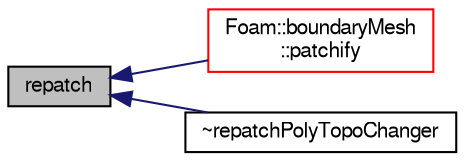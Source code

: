 digraph "repatch"
{
  bgcolor="transparent";
  edge [fontname="FreeSans",fontsize="10",labelfontname="FreeSans",labelfontsize="10"];
  node [fontname="FreeSans",fontsize="10",shape=record];
  rankdir="LR";
  Node3136 [label="repatch",height=0.2,width=0.4,color="black", fillcolor="grey75", style="filled", fontcolor="black"];
  Node3136 -> Node3137 [dir="back",color="midnightblue",fontsize="10",style="solid",fontname="FreeSans"];
  Node3137 [label="Foam::boundaryMesh\l::patchify",height=0.2,width=0.4,color="red",URL="$a21430.html#ae2705f64a0b5d9d61dc1b67afa50a160",tooltip="Take over patches onto polyMesh from nearest face in *this. "];
  Node3136 -> Node3141 [dir="back",color="midnightblue",fontsize="10",style="solid",fontname="FreeSans"];
  Node3141 [label="~repatchPolyTopoChanger",height=0.2,width=0.4,color="black",URL="$a21738.html#ae5947c3381cede93873ff1e1f9e0d0ec",tooltip="Destructor. "];
}
